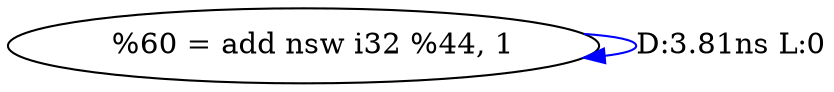 digraph {
Node0x40e6cc0[label="  %60 = add nsw i32 %44, 1"];
Node0x40e6cc0 -> Node0x40e6cc0[label="D:3.81ns L:0",color=blue];
}
